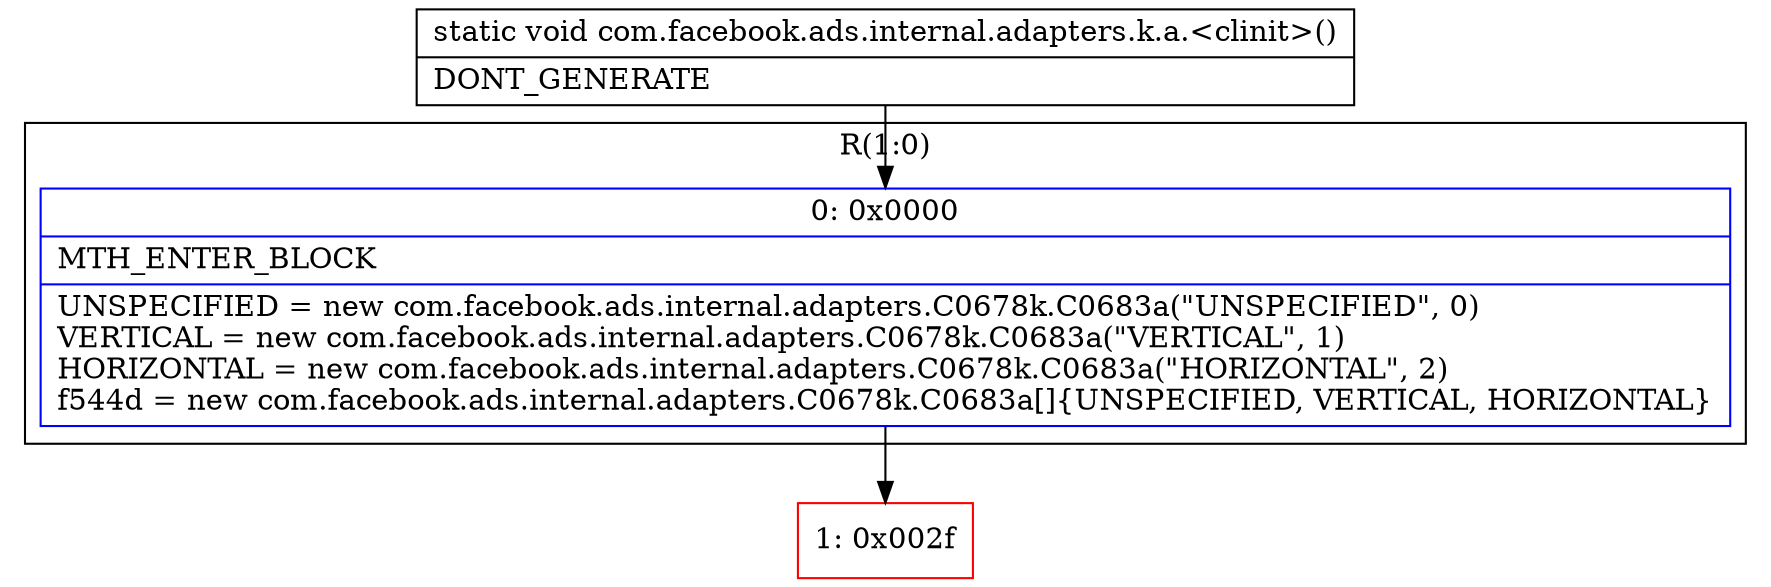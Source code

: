 digraph "CFG forcom.facebook.ads.internal.adapters.k.a.\<clinit\>()V" {
subgraph cluster_Region_46227246 {
label = "R(1:0)";
node [shape=record,color=blue];
Node_0 [shape=record,label="{0\:\ 0x0000|MTH_ENTER_BLOCK\l|UNSPECIFIED = new com.facebook.ads.internal.adapters.C0678k.C0683a(\"UNSPECIFIED\", 0)\lVERTICAL = new com.facebook.ads.internal.adapters.C0678k.C0683a(\"VERTICAL\", 1)\lHORIZONTAL = new com.facebook.ads.internal.adapters.C0678k.C0683a(\"HORIZONTAL\", 2)\lf544d = new com.facebook.ads.internal.adapters.C0678k.C0683a[]\{UNSPECIFIED, VERTICAL, HORIZONTAL\}\l}"];
}
Node_1 [shape=record,color=red,label="{1\:\ 0x002f}"];
MethodNode[shape=record,label="{static void com.facebook.ads.internal.adapters.k.a.\<clinit\>()  | DONT_GENERATE\l}"];
MethodNode -> Node_0;
Node_0 -> Node_1;
}

